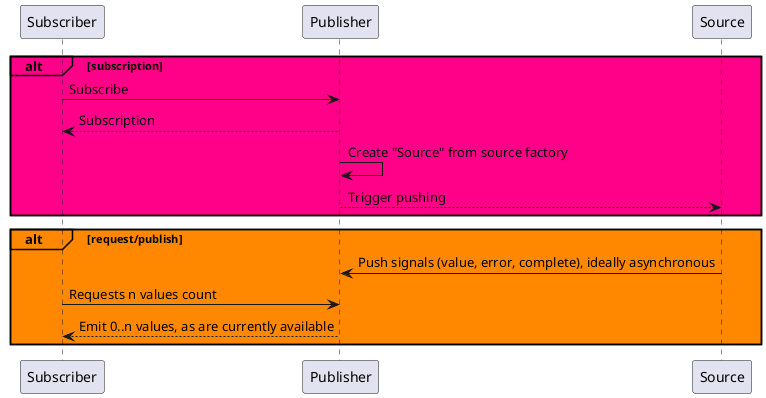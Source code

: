 @startuml
alt#transparent #F08 subscription
    Subscriber -> Publisher: Subscribe
    Publisher --> Subscriber: Subscription
    Publisher -> Publisher: Create "Source" from source factory
    Publisher --> Source: Trigger pushing
end

alt#transparent #F80 request/publish
    Source -> Publisher: Push signals (value, error, complete), ideally asynchronous
    Subscriber -> Publisher: Requests n values count
    Publisher --> Subscriber: Emit 0..n values, as are currently available
end
@enduml
